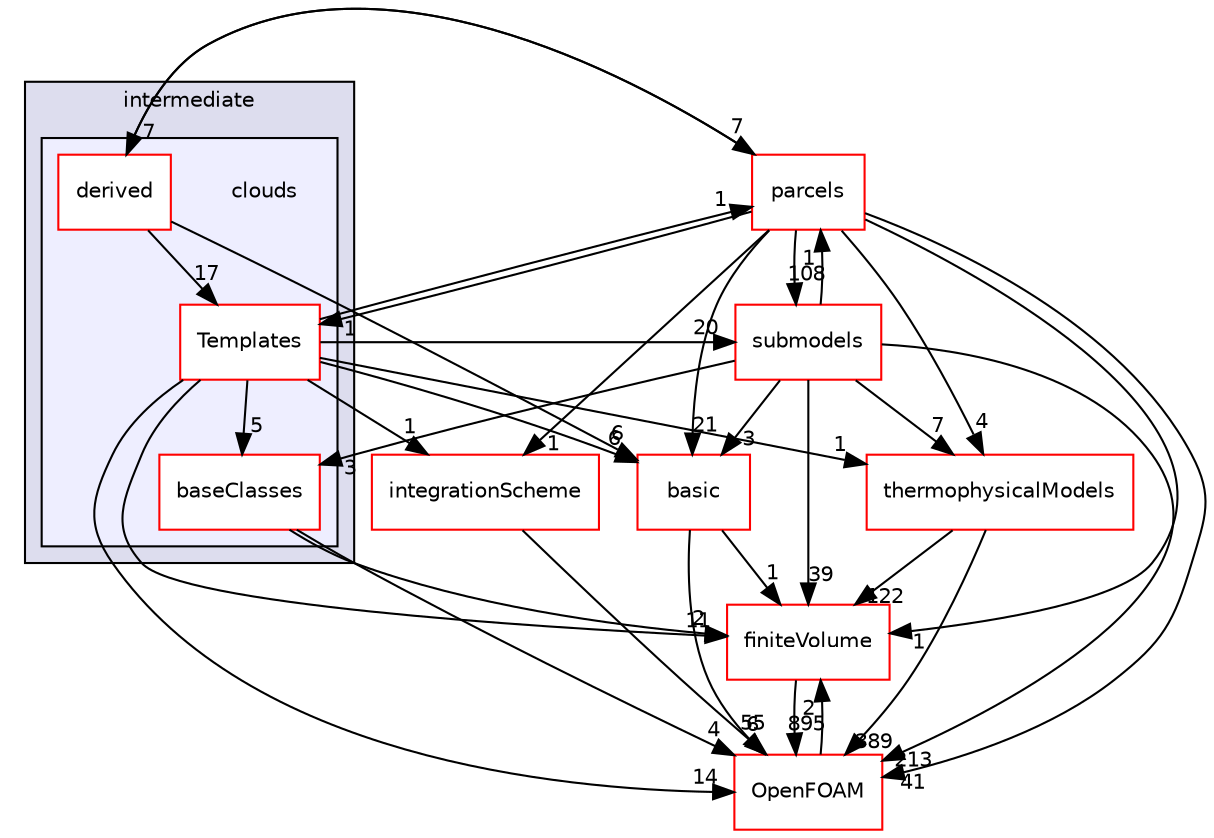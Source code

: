 digraph "src/lagrangian/intermediate/clouds" {
  bgcolor=transparent;
  compound=true
  node [ fontsize="10", fontname="Helvetica"];
  edge [ labelfontsize="10", labelfontname="Helvetica"];
  subgraph clusterdir_d3c32a493136c130c1f0d51f4f35c297 {
    graph [ bgcolor="#ddddee", pencolor="black", label="intermediate" fontname="Helvetica", fontsize="10", URL="dir_d3c32a493136c130c1f0d51f4f35c297.html"]
  subgraph clusterdir_bdd630a78c14e3d279a2564e7964fc69 {
    graph [ bgcolor="#eeeeff", pencolor="black", label="" URL="dir_bdd630a78c14e3d279a2564e7964fc69.html"];
    dir_bdd630a78c14e3d279a2564e7964fc69 [shape=plaintext label="clouds"];
    dir_8406eabe9caa8508b9c075038a008bd7 [shape=box label="baseClasses" color="red" fillcolor="white" style="filled" URL="dir_8406eabe9caa8508b9c075038a008bd7.html"];
    dir_c6860622f4fbcabfab9cda1ac4325d83 [shape=box label="derived" color="red" fillcolor="white" style="filled" URL="dir_c6860622f4fbcabfab9cda1ac4325d83.html"];
    dir_f332ac72f0d3698ba18c2dc3cab43221 [shape=box label="Templates" color="red" fillcolor="white" style="filled" URL="dir_f332ac72f0d3698ba18c2dc3cab43221.html"];
  }
  }
  dir_9bd15774b555cf7259a6fa18f99fe99b [shape=box label="finiteVolume" color="red" URL="dir_9bd15774b555cf7259a6fa18f99fe99b.html"];
  dir_b883d9ef4401f3bc7334173de6a907cc [shape=box label="integrationScheme" color="red" URL="dir_b883d9ef4401f3bc7334173de6a907cc.html"];
  dir_2778d089ec5c4f66810b11f753867003 [shape=box label="thermophysicalModels" color="red" URL="dir_2778d089ec5c4f66810b11f753867003.html"];
  dir_c5473ff19b20e6ec4dfe5c310b3778a8 [shape=box label="OpenFOAM" color="red" URL="dir_c5473ff19b20e6ec4dfe5c310b3778a8.html"];
  dir_b8d19ddbdf0975644e34192d6313800e [shape=box label="parcels" color="red" URL="dir_b8d19ddbdf0975644e34192d6313800e.html"];
  dir_584e0ab0901b4327f36f4285cac7f2f8 [shape=box label="basic" color="red" URL="dir_584e0ab0901b4327f36f4285cac7f2f8.html"];
  dir_825de5f87f0ef3ae7d76ccd6a5458244 [shape=box label="submodels" color="red" URL="dir_825de5f87f0ef3ae7d76ccd6a5458244.html"];
  dir_9bd15774b555cf7259a6fa18f99fe99b->dir_c5473ff19b20e6ec4dfe5c310b3778a8 [headlabel="895", labeldistance=1.5 headhref="dir_000814_002151.html"];
  dir_f332ac72f0d3698ba18c2dc3cab43221->dir_9bd15774b555cf7259a6fa18f99fe99b [headlabel="11", labeldistance=1.5 headhref="dir_001588_000814.html"];
  dir_f332ac72f0d3698ba18c2dc3cab43221->dir_b883d9ef4401f3bc7334173de6a907cc [headlabel="1", labeldistance=1.5 headhref="dir_001588_001602.html"];
  dir_f332ac72f0d3698ba18c2dc3cab43221->dir_8406eabe9caa8508b9c075038a008bd7 [headlabel="5", labeldistance=1.5 headhref="dir_001588_001574.html"];
  dir_f332ac72f0d3698ba18c2dc3cab43221->dir_2778d089ec5c4f66810b11f753867003 [headlabel="1", labeldistance=1.5 headhref="dir_001588_001225.html"];
  dir_f332ac72f0d3698ba18c2dc3cab43221->dir_c5473ff19b20e6ec4dfe5c310b3778a8 [headlabel="14", labeldistance=1.5 headhref="dir_001588_002151.html"];
  dir_f332ac72f0d3698ba18c2dc3cab43221->dir_b8d19ddbdf0975644e34192d6313800e [headlabel="1", labeldistance=1.5 headhref="dir_001588_001609.html"];
  dir_f332ac72f0d3698ba18c2dc3cab43221->dir_584e0ab0901b4327f36f4285cac7f2f8 [headlabel="6", labeldistance=1.5 headhref="dir_001588_001501.html"];
  dir_f332ac72f0d3698ba18c2dc3cab43221->dir_825de5f87f0ef3ae7d76ccd6a5458244 [headlabel="20", labeldistance=1.5 headhref="dir_001588_001527.html"];
  dir_b883d9ef4401f3bc7334173de6a907cc->dir_c5473ff19b20e6ec4dfe5c310b3778a8 [headlabel="6", labeldistance=1.5 headhref="dir_001602_002151.html"];
  dir_8406eabe9caa8508b9c075038a008bd7->dir_9bd15774b555cf7259a6fa18f99fe99b [headlabel="2", labeldistance=1.5 headhref="dir_001574_000814.html"];
  dir_8406eabe9caa8508b9c075038a008bd7->dir_c5473ff19b20e6ec4dfe5c310b3778a8 [headlabel="4", labeldistance=1.5 headhref="dir_001574_002151.html"];
  dir_2778d089ec5c4f66810b11f753867003->dir_9bd15774b555cf7259a6fa18f99fe99b [headlabel="122", labeldistance=1.5 headhref="dir_001225_000814.html"];
  dir_2778d089ec5c4f66810b11f753867003->dir_c5473ff19b20e6ec4dfe5c310b3778a8 [headlabel="389", labeldistance=1.5 headhref="dir_001225_002151.html"];
  dir_c6860622f4fbcabfab9cda1ac4325d83->dir_f332ac72f0d3698ba18c2dc3cab43221 [headlabel="17", labeldistance=1.5 headhref="dir_001580_001588.html"];
  dir_c6860622f4fbcabfab9cda1ac4325d83->dir_b8d19ddbdf0975644e34192d6313800e [headlabel="7", labeldistance=1.5 headhref="dir_001580_001609.html"];
  dir_c6860622f4fbcabfab9cda1ac4325d83->dir_584e0ab0901b4327f36f4285cac7f2f8 [headlabel="6", labeldistance=1.5 headhref="dir_001580_001501.html"];
  dir_c5473ff19b20e6ec4dfe5c310b3778a8->dir_9bd15774b555cf7259a6fa18f99fe99b [headlabel="2", labeldistance=1.5 headhref="dir_002151_000814.html"];
  dir_b8d19ddbdf0975644e34192d6313800e->dir_9bd15774b555cf7259a6fa18f99fe99b [headlabel="1", labeldistance=1.5 headhref="dir_001609_000814.html"];
  dir_b8d19ddbdf0975644e34192d6313800e->dir_f332ac72f0d3698ba18c2dc3cab43221 [headlabel="1", labeldistance=1.5 headhref="dir_001609_001588.html"];
  dir_b8d19ddbdf0975644e34192d6313800e->dir_b883d9ef4401f3bc7334173de6a907cc [headlabel="1", labeldistance=1.5 headhref="dir_001609_001602.html"];
  dir_b8d19ddbdf0975644e34192d6313800e->dir_2778d089ec5c4f66810b11f753867003 [headlabel="4", labeldistance=1.5 headhref="dir_001609_001225.html"];
  dir_b8d19ddbdf0975644e34192d6313800e->dir_c6860622f4fbcabfab9cda1ac4325d83 [headlabel="7", labeldistance=1.5 headhref="dir_001609_001580.html"];
  dir_b8d19ddbdf0975644e34192d6313800e->dir_c5473ff19b20e6ec4dfe5c310b3778a8 [headlabel="41", labeldistance=1.5 headhref="dir_001609_002151.html"];
  dir_b8d19ddbdf0975644e34192d6313800e->dir_584e0ab0901b4327f36f4285cac7f2f8 [headlabel="21", labeldistance=1.5 headhref="dir_001609_001501.html"];
  dir_b8d19ddbdf0975644e34192d6313800e->dir_825de5f87f0ef3ae7d76ccd6a5458244 [headlabel="108", labeldistance=1.5 headhref="dir_001609_001527.html"];
  dir_584e0ab0901b4327f36f4285cac7f2f8->dir_9bd15774b555cf7259a6fa18f99fe99b [headlabel="1", labeldistance=1.5 headhref="dir_001501_000814.html"];
  dir_584e0ab0901b4327f36f4285cac7f2f8->dir_c5473ff19b20e6ec4dfe5c310b3778a8 [headlabel="55", labeldistance=1.5 headhref="dir_001501_002151.html"];
  dir_825de5f87f0ef3ae7d76ccd6a5458244->dir_9bd15774b555cf7259a6fa18f99fe99b [headlabel="39", labeldistance=1.5 headhref="dir_001527_000814.html"];
  dir_825de5f87f0ef3ae7d76ccd6a5458244->dir_8406eabe9caa8508b9c075038a008bd7 [headlabel="3", labeldistance=1.5 headhref="dir_001527_001574.html"];
  dir_825de5f87f0ef3ae7d76ccd6a5458244->dir_2778d089ec5c4f66810b11f753867003 [headlabel="7", labeldistance=1.5 headhref="dir_001527_001225.html"];
  dir_825de5f87f0ef3ae7d76ccd6a5458244->dir_c5473ff19b20e6ec4dfe5c310b3778a8 [headlabel="213", labeldistance=1.5 headhref="dir_001527_002151.html"];
  dir_825de5f87f0ef3ae7d76ccd6a5458244->dir_b8d19ddbdf0975644e34192d6313800e [headlabel="1", labeldistance=1.5 headhref="dir_001527_001609.html"];
  dir_825de5f87f0ef3ae7d76ccd6a5458244->dir_584e0ab0901b4327f36f4285cac7f2f8 [headlabel="3", labeldistance=1.5 headhref="dir_001527_001501.html"];
}
